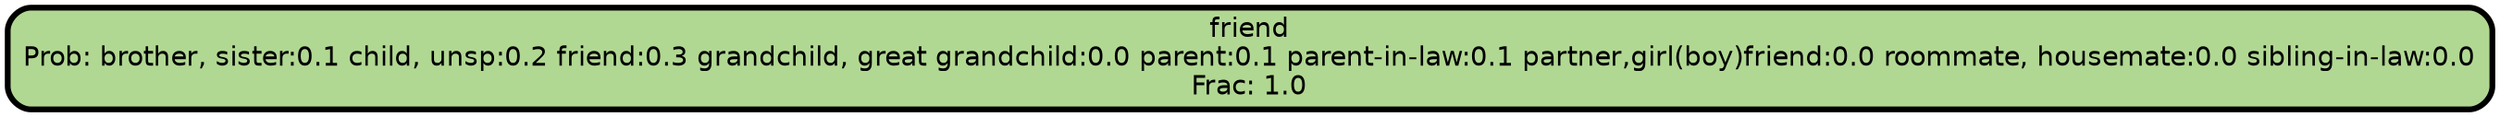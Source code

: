graph Tree {
node [shape=box, style="filled, rounded",color="black",penwidth="3",fontcolor="black",                 fontname=helvetica] ;
graph [ranksep="0 equally", splines=straight,                 bgcolor=transparent, dpi=200] ;
edge [fontname=helvetica, color=black] ;
0 [label="friend
Prob: brother, sister:0.1 child, unsp:0.2 friend:0.3 grandchild, great grandchild:0.0 parent:0.1 parent-in-law:0.1 partner,girl(boy)friend:0.0 roommate, housemate:0.0 sibling-in-law:0.0
Frac: 1.0", fillcolor="#b1d892"] ;
{rank = same;}}
